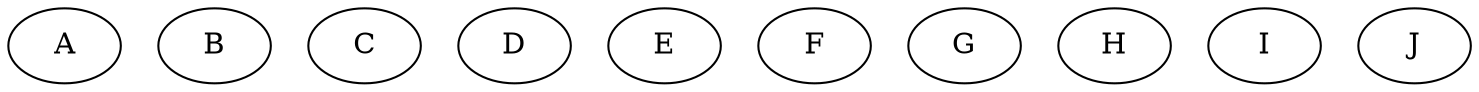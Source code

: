 digraph "TestTree_10_nodes_no_links" {
	A		[Weight=10];
	B		[Weight=20];
	C		[Weight=30];
	D		[Weight=10];
	E		[Weight=40];
	F		[Weight=5];
	G		[Weight=15];
	H		[Weight=3];
	I		[Weight=43];
	J		[Weight=23];
	}